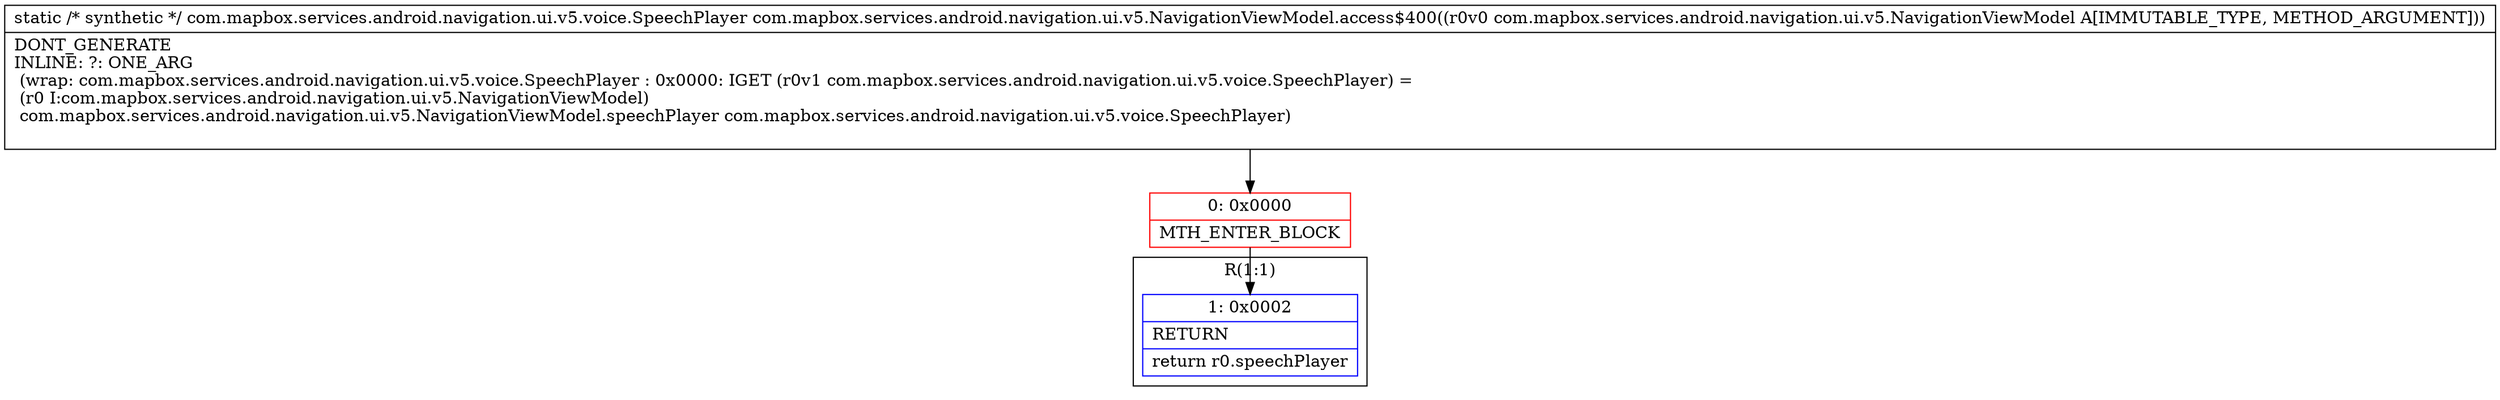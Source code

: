 digraph "CFG forcom.mapbox.services.android.navigation.ui.v5.NavigationViewModel.access$400(Lcom\/mapbox\/services\/android\/navigation\/ui\/v5\/NavigationViewModel;)Lcom\/mapbox\/services\/android\/navigation\/ui\/v5\/voice\/SpeechPlayer;" {
subgraph cluster_Region_607772587 {
label = "R(1:1)";
node [shape=record,color=blue];
Node_1 [shape=record,label="{1\:\ 0x0002|RETURN\l|return r0.speechPlayer\l}"];
}
Node_0 [shape=record,color=red,label="{0\:\ 0x0000|MTH_ENTER_BLOCK\l}"];
MethodNode[shape=record,label="{static \/* synthetic *\/ com.mapbox.services.android.navigation.ui.v5.voice.SpeechPlayer com.mapbox.services.android.navigation.ui.v5.NavigationViewModel.access$400((r0v0 com.mapbox.services.android.navigation.ui.v5.NavigationViewModel A[IMMUTABLE_TYPE, METHOD_ARGUMENT]))  | DONT_GENERATE\lINLINE: ?: ONE_ARG  \l  (wrap: com.mapbox.services.android.navigation.ui.v5.voice.SpeechPlayer : 0x0000: IGET  (r0v1 com.mapbox.services.android.navigation.ui.v5.voice.SpeechPlayer) = \l  (r0 I:com.mapbox.services.android.navigation.ui.v5.NavigationViewModel)\l com.mapbox.services.android.navigation.ui.v5.NavigationViewModel.speechPlayer com.mapbox.services.android.navigation.ui.v5.voice.SpeechPlayer)\l\l}"];
MethodNode -> Node_0;
Node_0 -> Node_1;
}

